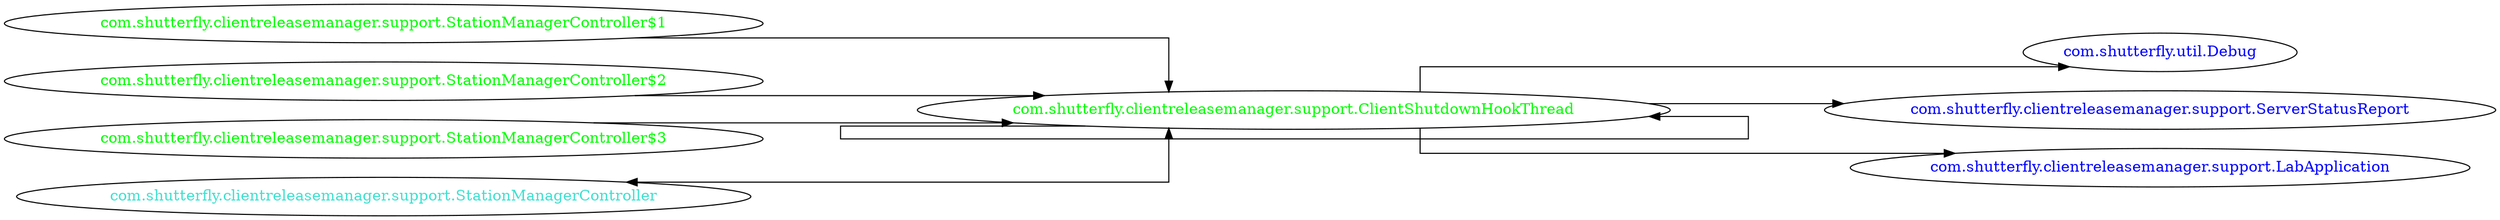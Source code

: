 digraph dependencyGraph {
 concentrate=true;
 ranksep="2.0";
 rankdir="LR"; 
 splines="ortho";
"com.shutterfly.clientreleasemanager.support.ClientShutdownHookThread" [fontcolor="red"];
"com.shutterfly.util.Debug" [ fontcolor="blue" ];
"com.shutterfly.clientreleasemanager.support.ClientShutdownHookThread"->"com.shutterfly.util.Debug";
"com.shutterfly.clientreleasemanager.support.ServerStatusReport" [ fontcolor="blue" ];
"com.shutterfly.clientreleasemanager.support.ClientShutdownHookThread"->"com.shutterfly.clientreleasemanager.support.ServerStatusReport";
"com.shutterfly.clientreleasemanager.support.LabApplication" [ fontcolor="blue" ];
"com.shutterfly.clientreleasemanager.support.ClientShutdownHookThread"->"com.shutterfly.clientreleasemanager.support.LabApplication";
"com.shutterfly.clientreleasemanager.support.ClientShutdownHookThread" [ fontcolor="green" ];
"com.shutterfly.clientreleasemanager.support.ClientShutdownHookThread"->"com.shutterfly.clientreleasemanager.support.ClientShutdownHookThread";
"com.shutterfly.clientreleasemanager.support.StationManagerController$1" [ fontcolor="green" ];
"com.shutterfly.clientreleasemanager.support.StationManagerController$1"->"com.shutterfly.clientreleasemanager.support.ClientShutdownHookThread";
"com.shutterfly.clientreleasemanager.support.StationManagerController$2" [ fontcolor="green" ];
"com.shutterfly.clientreleasemanager.support.StationManagerController$2"->"com.shutterfly.clientreleasemanager.support.ClientShutdownHookThread";
"com.shutterfly.clientreleasemanager.support.StationManagerController$3" [ fontcolor="green" ];
"com.shutterfly.clientreleasemanager.support.StationManagerController$3"->"com.shutterfly.clientreleasemanager.support.ClientShutdownHookThread";
"com.shutterfly.clientreleasemanager.support.StationManagerController" [ fontcolor="turquoise" ];
"com.shutterfly.clientreleasemanager.support.StationManagerController"->"com.shutterfly.clientreleasemanager.support.ClientShutdownHookThread" [dir=both];
}